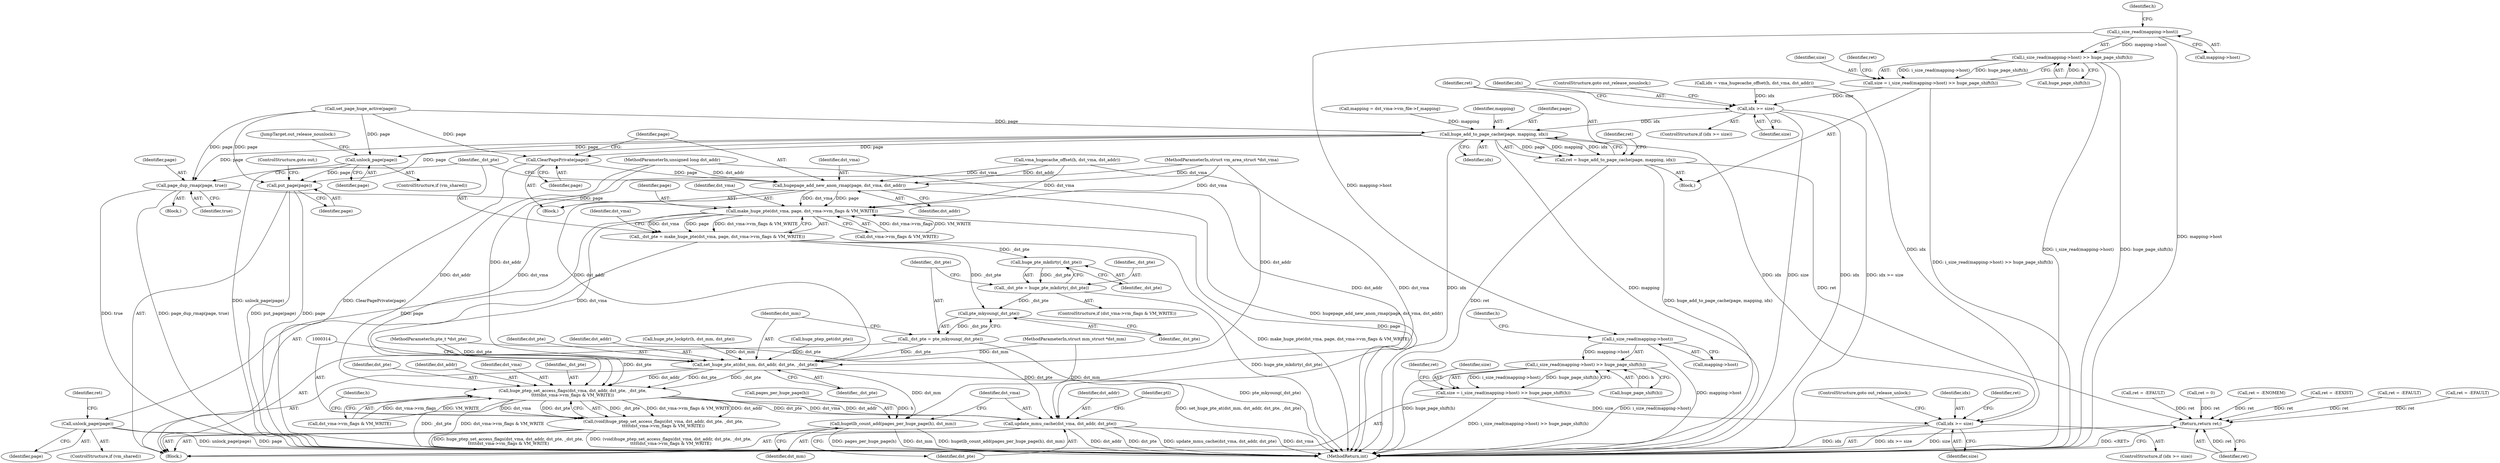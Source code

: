 digraph "0_linux_1e3921471354244f70fe268586ff94a97a6dd4df@API" {
"1000210" [label="(Call,i_size_read(mapping->host))"];
"1000209" [label="(Call,i_size_read(mapping->host) >> huge_page_shift(h))"];
"1000207" [label="(Call,size = i_size_read(mapping->host) >> huge_page_shift(h))"];
"1000221" [label="(Call,idx >= size)"];
"1000227" [label="(Call,huge_add_to_page_cache(page, mapping, idx))"];
"1000225" [label="(Call,ret = huge_add_to_page_cache(page, mapping, idx))"];
"1000343" [label="(Return,return ret;)"];
"1000256" [label="(Call,idx >= size)"];
"1000273" [label="(Call,page_dup_rmap(page, true))"];
"1000286" [label="(Call,make_huge_pte(dst_vma, page, dst_vma->vm_flags & VM_WRITE))"];
"1000284" [label="(Call,_dst_pte = make_huge_pte(dst_vma, page, dst_vma->vm_flags & VM_WRITE))"];
"1000302" [label="(Call,huge_pte_mkdirty(_dst_pte))"];
"1000300" [label="(Call,_dst_pte = huge_pte_mkdirty(_dst_pte))"];
"1000306" [label="(Call,pte_mkyoung(_dst_pte))"];
"1000304" [label="(Call,_dst_pte = pte_mkyoung(_dst_pte))"];
"1000308" [label="(Call,set_huge_pte_at(dst_mm, dst_addr, dst_pte, _dst_pte))"];
"1000315" [label="(Call,huge_ptep_set_access_flags(dst_vma, dst_addr, dst_pte, _dst_pte,\n\t\t\t\t\tdst_vma->vm_flags & VM_WRITE))"];
"1000313" [label="(Call,(void)huge_ptep_set_access_flags(dst_vma, dst_addr, dst_pte, _dst_pte,\n\t\t\t\t\tdst_vma->vm_flags & VM_WRITE))"];
"1000329" [label="(Call,update_mmu_cache(dst_vma, dst_addr, dst_pte))"];
"1000325" [label="(Call,hugetlb_count_add(pages_per_huge_page(h), dst_mm))"];
"1000337" [label="(Call,unlock_page(page))"];
"1000278" [label="(Call,ClearPagePrivate(page))"];
"1000280" [label="(Call,hugepage_add_new_anon_rmap(page, dst_vma, dst_addr))"];
"1000350" [label="(Call,unlock_page(page))"];
"1000353" [label="(Call,put_page(page))"];
"1000245" [label="(Call,i_size_read(mapping->host))"];
"1000244" [label="(Call,i_size_read(mapping->host) >> huge_page_shift(h))"];
"1000242" [label="(Call,size = i_size_read(mapping->host) >> huge_page_shift(h))"];
"1000274" [label="(Identifier,page)"];
"1000249" [label="(Call,huge_page_shift(h))"];
"1000272" [label="(Block,)"];
"1000245" [label="(Call,i_size_read(mapping->host))"];
"1000191" [label="(Call,mapping = dst_vma->vm_file->f_mapping)"];
"1000257" [label="(Identifier,idx)"];
"1000320" [label="(Call,dst_vma->vm_flags & VM_WRITE)"];
"1000250" [label="(Identifier,h)"];
"1000303" [label="(Identifier,_dst_pte)"];
"1000280" [label="(Call,hugepage_add_new_anon_rmap(page, dst_vma, dst_addr))"];
"1000232" [label="(Identifier,ret)"];
"1000297" [label="(Identifier,dst_vma)"];
"1000229" [label="(Identifier,mapping)"];
"1000275" [label="(Identifier,true)"];
"1000281" [label="(Identifier,page)"];
"1000304" [label="(Call,_dst_pte = pte_mkyoung(_dst_pte))"];
"1000282" [label="(Identifier,dst_vma)"];
"1000230" [label="(Identifier,idx)"];
"1000312" [label="(Identifier,_dst_pte)"];
"1000278" [label="(Call,ClearPagePrivate(page))"];
"1000222" [label="(Identifier,idx)"];
"1000344" [label="(Identifier,ret)"];
"1000327" [label="(Identifier,h)"];
"1000356" [label="(MethodReturn,int)"];
"1000228" [label="(Identifier,page)"];
"1000306" [label="(Call,pte_mkyoung(_dst_pte))"];
"1000300" [label="(Call,_dst_pte = huge_pte_mkdirty(_dst_pte))"];
"1000340" [label="(Identifier,ret)"];
"1000288" [label="(Identifier,page)"];
"1000261" [label="(Identifier,ret)"];
"1000243" [label="(Identifier,size)"];
"1000294" [label="(ControlStructure,if (dst_vma->vm_flags & VM_WRITE))"];
"1000328" [label="(Identifier,dst_mm)"];
"1000277" [label="(Block,)"];
"1000286" [label="(Call,make_huge_pte(dst_vma, page, dst_vma->vm_flags & VM_WRITE))"];
"1000211" [label="(Call,mapping->host)"];
"1000339" [label="(Call,ret = 0)"];
"1000236" [label="(Call,huge_pte_lockptr(h, dst_mm, dst_pte))"];
"1000140" [label="(Call,ret = -ENOMEM)"];
"1000309" [label="(Identifier,dst_mm)"];
"1000283" [label="(Identifier,dst_addr)"];
"1000329" [label="(Call,update_mmu_cache(dst_vma, dst_addr, dst_pte))"];
"1000318" [label="(Identifier,dst_pte)"];
"1000350" [label="(Call,unlock_page(page))"];
"1000260" [label="(Call,ret = -EEXIST)"];
"1000307" [label="(Identifier,_dst_pte)"];
"1000284" [label="(Call,_dst_pte = make_huge_pte(dst_vma, page, dst_vma->vm_flags & VM_WRITE))"];
"1000343" [label="(Return,return ret;)"];
"1000313" [label="(Call,(void)huge_ptep_set_access_flags(dst_vma, dst_addr, dst_pte, _dst_pte,\n\t\t\t\t\tdst_vma->vm_flags & VM_WRITE))"];
"1000287" [label="(Identifier,dst_vma)"];
"1000259" [label="(ControlStructure,goto out_release_unlock;)"];
"1000221" [label="(Call,idx >= size)"];
"1000207" [label="(Call,size = i_size_read(mapping->host) >> huge_page_shift(h))"];
"1000332" [label="(Identifier,dst_pte)"];
"1000244" [label="(Call,i_size_read(mapping->host) >> huge_page_shift(h))"];
"1000267" [label="(Call,huge_ptep_get(dst_pte))"];
"1000251" [label="(Call,ret = -EFAULT)"];
"1000217" [label="(Identifier,ret)"];
"1000354" [label="(Identifier,page)"];
"1000224" [label="(ControlStructure,goto out_release_nounlock;)"];
"1000352" [label="(JumpTarget,out_release_nounlock:)"];
"1000302" [label="(Call,huge_pte_mkdirty(_dst_pte))"];
"1000111" [label="(MethodParameterIn,unsigned long dst_addr)"];
"1000225" [label="(Call,ret = huge_add_to_page_cache(page, mapping, idx))"];
"1000311" [label="(Identifier,dst_pte)"];
"1000215" [label="(Identifier,h)"];
"1000315" [label="(Call,huge_ptep_set_access_flags(dst_vma, dst_addr, dst_pte, _dst_pte,\n\t\t\t\t\tdst_vma->vm_flags & VM_WRITE))"];
"1000279" [label="(Identifier,page)"];
"1000317" [label="(Identifier,dst_addr)"];
"1000189" [label="(Call,set_page_huge_active(page))"];
"1000209" [label="(Call,i_size_read(mapping->host) >> huge_page_shift(h))"];
"1000256" [label="(Call,idx >= size)"];
"1000109" [label="(MethodParameterIn,pte_t *dst_pte)"];
"1000168" [label="(Call,ret = -EFAULT)"];
"1000200" [label="(Call,vma_hugecache_offset(h, dst_vma, dst_addr))"];
"1000330" [label="(Identifier,dst_vma)"];
"1000338" [label="(Identifier,page)"];
"1000348" [label="(ControlStructure,if (vm_shared))"];
"1000206" [label="(Block,)"];
"1000310" [label="(Identifier,dst_addr)"];
"1000110" [label="(MethodParameterIn,struct vm_area_struct *dst_vma)"];
"1000220" [label="(ControlStructure,if (idx >= size))"];
"1000325" [label="(Call,hugetlb_count_add(pages_per_huge_page(h), dst_mm))"];
"1000223" [label="(Identifier,size)"];
"1000351" [label="(Identifier,page)"];
"1000246" [label="(Call,mapping->host)"];
"1000198" [label="(Call,idx = vma_hugecache_offset(h, dst_vma, dst_addr))"];
"1000273" [label="(Call,page_dup_rmap(page, true))"];
"1000331" [label="(Identifier,dst_addr)"];
"1000326" [label="(Call,pages_per_huge_page(h))"];
"1000108" [label="(MethodParameterIn,struct mm_struct *dst_mm)"];
"1000214" [label="(Call,huge_page_shift(h))"];
"1000216" [label="(Call,ret = -EFAULT)"];
"1000334" [label="(Identifier,ptl)"];
"1000242" [label="(Call,size = i_size_read(mapping->host) >> huge_page_shift(h))"];
"1000210" [label="(Call,i_size_read(mapping->host))"];
"1000258" [label="(Identifier,size)"];
"1000289" [label="(Call,dst_vma->vm_flags & VM_WRITE)"];
"1000305" [label="(Identifier,_dst_pte)"];
"1000301" [label="(Identifier,_dst_pte)"];
"1000208" [label="(Identifier,size)"];
"1000114" [label="(Block,)"];
"1000227" [label="(Call,huge_add_to_page_cache(page, mapping, idx))"];
"1000337" [label="(Call,unlock_page(page))"];
"1000308" [label="(Call,set_huge_pte_at(dst_mm, dst_addr, dst_pte, _dst_pte))"];
"1000335" [label="(ControlStructure,if (vm_shared))"];
"1000355" [label="(ControlStructure,goto out;)"];
"1000285" [label="(Identifier,_dst_pte)"];
"1000316" [label="(Identifier,dst_vma)"];
"1000319" [label="(Identifier,_dst_pte)"];
"1000252" [label="(Identifier,ret)"];
"1000353" [label="(Call,put_page(page))"];
"1000226" [label="(Identifier,ret)"];
"1000255" [label="(ControlStructure,if (idx >= size))"];
"1000210" -> "1000209"  [label="AST: "];
"1000210" -> "1000211"  [label="CFG: "];
"1000211" -> "1000210"  [label="AST: "];
"1000215" -> "1000210"  [label="CFG: "];
"1000210" -> "1000356"  [label="DDG: mapping->host"];
"1000210" -> "1000209"  [label="DDG: mapping->host"];
"1000210" -> "1000245"  [label="DDG: mapping->host"];
"1000209" -> "1000207"  [label="AST: "];
"1000209" -> "1000214"  [label="CFG: "];
"1000214" -> "1000209"  [label="AST: "];
"1000207" -> "1000209"  [label="CFG: "];
"1000209" -> "1000356"  [label="DDG: i_size_read(mapping->host)"];
"1000209" -> "1000356"  [label="DDG: huge_page_shift(h)"];
"1000209" -> "1000207"  [label="DDG: i_size_read(mapping->host)"];
"1000209" -> "1000207"  [label="DDG: huge_page_shift(h)"];
"1000214" -> "1000209"  [label="DDG: h"];
"1000207" -> "1000206"  [label="AST: "];
"1000208" -> "1000207"  [label="AST: "];
"1000217" -> "1000207"  [label="CFG: "];
"1000207" -> "1000356"  [label="DDG: i_size_read(mapping->host) >> huge_page_shift(h)"];
"1000207" -> "1000221"  [label="DDG: size"];
"1000221" -> "1000220"  [label="AST: "];
"1000221" -> "1000223"  [label="CFG: "];
"1000222" -> "1000221"  [label="AST: "];
"1000223" -> "1000221"  [label="AST: "];
"1000224" -> "1000221"  [label="CFG: "];
"1000226" -> "1000221"  [label="CFG: "];
"1000221" -> "1000356"  [label="DDG: idx >= size"];
"1000221" -> "1000356"  [label="DDG: size"];
"1000221" -> "1000356"  [label="DDG: idx"];
"1000198" -> "1000221"  [label="DDG: idx"];
"1000221" -> "1000227"  [label="DDG: idx"];
"1000227" -> "1000225"  [label="AST: "];
"1000227" -> "1000230"  [label="CFG: "];
"1000228" -> "1000227"  [label="AST: "];
"1000229" -> "1000227"  [label="AST: "];
"1000230" -> "1000227"  [label="AST: "];
"1000225" -> "1000227"  [label="CFG: "];
"1000227" -> "1000356"  [label="DDG: mapping"];
"1000227" -> "1000356"  [label="DDG: idx"];
"1000227" -> "1000225"  [label="DDG: page"];
"1000227" -> "1000225"  [label="DDG: mapping"];
"1000227" -> "1000225"  [label="DDG: idx"];
"1000189" -> "1000227"  [label="DDG: page"];
"1000191" -> "1000227"  [label="DDG: mapping"];
"1000227" -> "1000256"  [label="DDG: idx"];
"1000227" -> "1000273"  [label="DDG: page"];
"1000227" -> "1000278"  [label="DDG: page"];
"1000227" -> "1000350"  [label="DDG: page"];
"1000227" -> "1000353"  [label="DDG: page"];
"1000225" -> "1000206"  [label="AST: "];
"1000226" -> "1000225"  [label="AST: "];
"1000232" -> "1000225"  [label="CFG: "];
"1000225" -> "1000356"  [label="DDG: huge_add_to_page_cache(page, mapping, idx)"];
"1000225" -> "1000356"  [label="DDG: ret"];
"1000225" -> "1000343"  [label="DDG: ret"];
"1000343" -> "1000114"  [label="AST: "];
"1000343" -> "1000344"  [label="CFG: "];
"1000344" -> "1000343"  [label="AST: "];
"1000356" -> "1000343"  [label="CFG: "];
"1000343" -> "1000356"  [label="DDG: <RET>"];
"1000344" -> "1000343"  [label="DDG: ret"];
"1000168" -> "1000343"  [label="DDG: ret"];
"1000216" -> "1000343"  [label="DDG: ret"];
"1000140" -> "1000343"  [label="DDG: ret"];
"1000251" -> "1000343"  [label="DDG: ret"];
"1000339" -> "1000343"  [label="DDG: ret"];
"1000260" -> "1000343"  [label="DDG: ret"];
"1000256" -> "1000255"  [label="AST: "];
"1000256" -> "1000258"  [label="CFG: "];
"1000257" -> "1000256"  [label="AST: "];
"1000258" -> "1000256"  [label="AST: "];
"1000259" -> "1000256"  [label="CFG: "];
"1000261" -> "1000256"  [label="CFG: "];
"1000256" -> "1000356"  [label="DDG: size"];
"1000256" -> "1000356"  [label="DDG: idx"];
"1000256" -> "1000356"  [label="DDG: idx >= size"];
"1000198" -> "1000256"  [label="DDG: idx"];
"1000242" -> "1000256"  [label="DDG: size"];
"1000273" -> "1000272"  [label="AST: "];
"1000273" -> "1000275"  [label="CFG: "];
"1000274" -> "1000273"  [label="AST: "];
"1000275" -> "1000273"  [label="AST: "];
"1000285" -> "1000273"  [label="CFG: "];
"1000273" -> "1000356"  [label="DDG: true"];
"1000273" -> "1000356"  [label="DDG: page_dup_rmap(page, true)"];
"1000189" -> "1000273"  [label="DDG: page"];
"1000273" -> "1000286"  [label="DDG: page"];
"1000286" -> "1000284"  [label="AST: "];
"1000286" -> "1000289"  [label="CFG: "];
"1000287" -> "1000286"  [label="AST: "];
"1000288" -> "1000286"  [label="AST: "];
"1000289" -> "1000286"  [label="AST: "];
"1000284" -> "1000286"  [label="CFG: "];
"1000286" -> "1000356"  [label="DDG: page"];
"1000286" -> "1000284"  [label="DDG: dst_vma"];
"1000286" -> "1000284"  [label="DDG: page"];
"1000286" -> "1000284"  [label="DDG: dst_vma->vm_flags & VM_WRITE"];
"1000280" -> "1000286"  [label="DDG: dst_vma"];
"1000280" -> "1000286"  [label="DDG: page"];
"1000200" -> "1000286"  [label="DDG: dst_vma"];
"1000110" -> "1000286"  [label="DDG: dst_vma"];
"1000289" -> "1000286"  [label="DDG: dst_vma->vm_flags"];
"1000289" -> "1000286"  [label="DDG: VM_WRITE"];
"1000286" -> "1000315"  [label="DDG: dst_vma"];
"1000286" -> "1000337"  [label="DDG: page"];
"1000284" -> "1000114"  [label="AST: "];
"1000285" -> "1000284"  [label="AST: "];
"1000297" -> "1000284"  [label="CFG: "];
"1000284" -> "1000356"  [label="DDG: make_huge_pte(dst_vma, page, dst_vma->vm_flags & VM_WRITE)"];
"1000284" -> "1000302"  [label="DDG: _dst_pte"];
"1000284" -> "1000306"  [label="DDG: _dst_pte"];
"1000302" -> "1000300"  [label="AST: "];
"1000302" -> "1000303"  [label="CFG: "];
"1000303" -> "1000302"  [label="AST: "];
"1000300" -> "1000302"  [label="CFG: "];
"1000302" -> "1000300"  [label="DDG: _dst_pte"];
"1000300" -> "1000294"  [label="AST: "];
"1000301" -> "1000300"  [label="AST: "];
"1000305" -> "1000300"  [label="CFG: "];
"1000300" -> "1000356"  [label="DDG: huge_pte_mkdirty(_dst_pte)"];
"1000300" -> "1000306"  [label="DDG: _dst_pte"];
"1000306" -> "1000304"  [label="AST: "];
"1000306" -> "1000307"  [label="CFG: "];
"1000307" -> "1000306"  [label="AST: "];
"1000304" -> "1000306"  [label="CFG: "];
"1000306" -> "1000304"  [label="DDG: _dst_pte"];
"1000304" -> "1000114"  [label="AST: "];
"1000305" -> "1000304"  [label="AST: "];
"1000309" -> "1000304"  [label="CFG: "];
"1000304" -> "1000356"  [label="DDG: pte_mkyoung(_dst_pte)"];
"1000304" -> "1000308"  [label="DDG: _dst_pte"];
"1000308" -> "1000114"  [label="AST: "];
"1000308" -> "1000312"  [label="CFG: "];
"1000309" -> "1000308"  [label="AST: "];
"1000310" -> "1000308"  [label="AST: "];
"1000311" -> "1000308"  [label="AST: "];
"1000312" -> "1000308"  [label="AST: "];
"1000314" -> "1000308"  [label="CFG: "];
"1000308" -> "1000356"  [label="DDG: set_huge_pte_at(dst_mm, dst_addr, dst_pte, _dst_pte)"];
"1000236" -> "1000308"  [label="DDG: dst_mm"];
"1000108" -> "1000308"  [label="DDG: dst_mm"];
"1000200" -> "1000308"  [label="DDG: dst_addr"];
"1000280" -> "1000308"  [label="DDG: dst_addr"];
"1000111" -> "1000308"  [label="DDG: dst_addr"];
"1000267" -> "1000308"  [label="DDG: dst_pte"];
"1000109" -> "1000308"  [label="DDG: dst_pte"];
"1000308" -> "1000315"  [label="DDG: dst_addr"];
"1000308" -> "1000315"  [label="DDG: dst_pte"];
"1000308" -> "1000315"  [label="DDG: _dst_pte"];
"1000308" -> "1000325"  [label="DDG: dst_mm"];
"1000315" -> "1000313"  [label="AST: "];
"1000315" -> "1000320"  [label="CFG: "];
"1000316" -> "1000315"  [label="AST: "];
"1000317" -> "1000315"  [label="AST: "];
"1000318" -> "1000315"  [label="AST: "];
"1000319" -> "1000315"  [label="AST: "];
"1000320" -> "1000315"  [label="AST: "];
"1000313" -> "1000315"  [label="CFG: "];
"1000315" -> "1000356"  [label="DDG: _dst_pte"];
"1000315" -> "1000356"  [label="DDG: dst_vma->vm_flags & VM_WRITE"];
"1000315" -> "1000313"  [label="DDG: _dst_pte"];
"1000315" -> "1000313"  [label="DDG: dst_vma->vm_flags & VM_WRITE"];
"1000315" -> "1000313"  [label="DDG: dst_addr"];
"1000315" -> "1000313"  [label="DDG: dst_vma"];
"1000315" -> "1000313"  [label="DDG: dst_pte"];
"1000110" -> "1000315"  [label="DDG: dst_vma"];
"1000111" -> "1000315"  [label="DDG: dst_addr"];
"1000109" -> "1000315"  [label="DDG: dst_pte"];
"1000320" -> "1000315"  [label="DDG: dst_vma->vm_flags"];
"1000320" -> "1000315"  [label="DDG: VM_WRITE"];
"1000315" -> "1000329"  [label="DDG: dst_vma"];
"1000315" -> "1000329"  [label="DDG: dst_addr"];
"1000315" -> "1000329"  [label="DDG: dst_pte"];
"1000313" -> "1000114"  [label="AST: "];
"1000314" -> "1000313"  [label="AST: "];
"1000327" -> "1000313"  [label="CFG: "];
"1000313" -> "1000356"  [label="DDG: huge_ptep_set_access_flags(dst_vma, dst_addr, dst_pte, _dst_pte,\n\t\t\t\t\tdst_vma->vm_flags & VM_WRITE)"];
"1000313" -> "1000356"  [label="DDG: (void)huge_ptep_set_access_flags(dst_vma, dst_addr, dst_pte, _dst_pte,\n\t\t\t\t\tdst_vma->vm_flags & VM_WRITE)"];
"1000329" -> "1000114"  [label="AST: "];
"1000329" -> "1000332"  [label="CFG: "];
"1000330" -> "1000329"  [label="AST: "];
"1000331" -> "1000329"  [label="AST: "];
"1000332" -> "1000329"  [label="AST: "];
"1000334" -> "1000329"  [label="CFG: "];
"1000329" -> "1000356"  [label="DDG: dst_addr"];
"1000329" -> "1000356"  [label="DDG: dst_pte"];
"1000329" -> "1000356"  [label="DDG: update_mmu_cache(dst_vma, dst_addr, dst_pte)"];
"1000329" -> "1000356"  [label="DDG: dst_vma"];
"1000110" -> "1000329"  [label="DDG: dst_vma"];
"1000111" -> "1000329"  [label="DDG: dst_addr"];
"1000109" -> "1000329"  [label="DDG: dst_pte"];
"1000325" -> "1000114"  [label="AST: "];
"1000325" -> "1000328"  [label="CFG: "];
"1000326" -> "1000325"  [label="AST: "];
"1000328" -> "1000325"  [label="AST: "];
"1000330" -> "1000325"  [label="CFG: "];
"1000325" -> "1000356"  [label="DDG: pages_per_huge_page(h)"];
"1000325" -> "1000356"  [label="DDG: dst_mm"];
"1000325" -> "1000356"  [label="DDG: hugetlb_count_add(pages_per_huge_page(h), dst_mm)"];
"1000326" -> "1000325"  [label="DDG: h"];
"1000108" -> "1000325"  [label="DDG: dst_mm"];
"1000337" -> "1000335"  [label="AST: "];
"1000337" -> "1000338"  [label="CFG: "];
"1000338" -> "1000337"  [label="AST: "];
"1000340" -> "1000337"  [label="CFG: "];
"1000337" -> "1000356"  [label="DDG: page"];
"1000337" -> "1000356"  [label="DDG: unlock_page(page)"];
"1000278" -> "1000277"  [label="AST: "];
"1000278" -> "1000279"  [label="CFG: "];
"1000279" -> "1000278"  [label="AST: "];
"1000281" -> "1000278"  [label="CFG: "];
"1000278" -> "1000356"  [label="DDG: ClearPagePrivate(page)"];
"1000189" -> "1000278"  [label="DDG: page"];
"1000278" -> "1000280"  [label="DDG: page"];
"1000280" -> "1000277"  [label="AST: "];
"1000280" -> "1000283"  [label="CFG: "];
"1000281" -> "1000280"  [label="AST: "];
"1000282" -> "1000280"  [label="AST: "];
"1000283" -> "1000280"  [label="AST: "];
"1000285" -> "1000280"  [label="CFG: "];
"1000280" -> "1000356"  [label="DDG: hugepage_add_new_anon_rmap(page, dst_vma, dst_addr)"];
"1000200" -> "1000280"  [label="DDG: dst_vma"];
"1000200" -> "1000280"  [label="DDG: dst_addr"];
"1000110" -> "1000280"  [label="DDG: dst_vma"];
"1000111" -> "1000280"  [label="DDG: dst_addr"];
"1000350" -> "1000348"  [label="AST: "];
"1000350" -> "1000351"  [label="CFG: "];
"1000351" -> "1000350"  [label="AST: "];
"1000352" -> "1000350"  [label="CFG: "];
"1000350" -> "1000356"  [label="DDG: unlock_page(page)"];
"1000189" -> "1000350"  [label="DDG: page"];
"1000350" -> "1000353"  [label="DDG: page"];
"1000353" -> "1000114"  [label="AST: "];
"1000353" -> "1000354"  [label="CFG: "];
"1000354" -> "1000353"  [label="AST: "];
"1000355" -> "1000353"  [label="CFG: "];
"1000353" -> "1000356"  [label="DDG: put_page(page)"];
"1000353" -> "1000356"  [label="DDG: page"];
"1000189" -> "1000353"  [label="DDG: page"];
"1000245" -> "1000244"  [label="AST: "];
"1000245" -> "1000246"  [label="CFG: "];
"1000246" -> "1000245"  [label="AST: "];
"1000250" -> "1000245"  [label="CFG: "];
"1000245" -> "1000356"  [label="DDG: mapping->host"];
"1000245" -> "1000244"  [label="DDG: mapping->host"];
"1000244" -> "1000242"  [label="AST: "];
"1000244" -> "1000249"  [label="CFG: "];
"1000249" -> "1000244"  [label="AST: "];
"1000242" -> "1000244"  [label="CFG: "];
"1000244" -> "1000356"  [label="DDG: i_size_read(mapping->host)"];
"1000244" -> "1000356"  [label="DDG: huge_page_shift(h)"];
"1000244" -> "1000242"  [label="DDG: i_size_read(mapping->host)"];
"1000244" -> "1000242"  [label="DDG: huge_page_shift(h)"];
"1000249" -> "1000244"  [label="DDG: h"];
"1000242" -> "1000114"  [label="AST: "];
"1000243" -> "1000242"  [label="AST: "];
"1000252" -> "1000242"  [label="CFG: "];
"1000242" -> "1000356"  [label="DDG: i_size_read(mapping->host) >> huge_page_shift(h)"];
}
